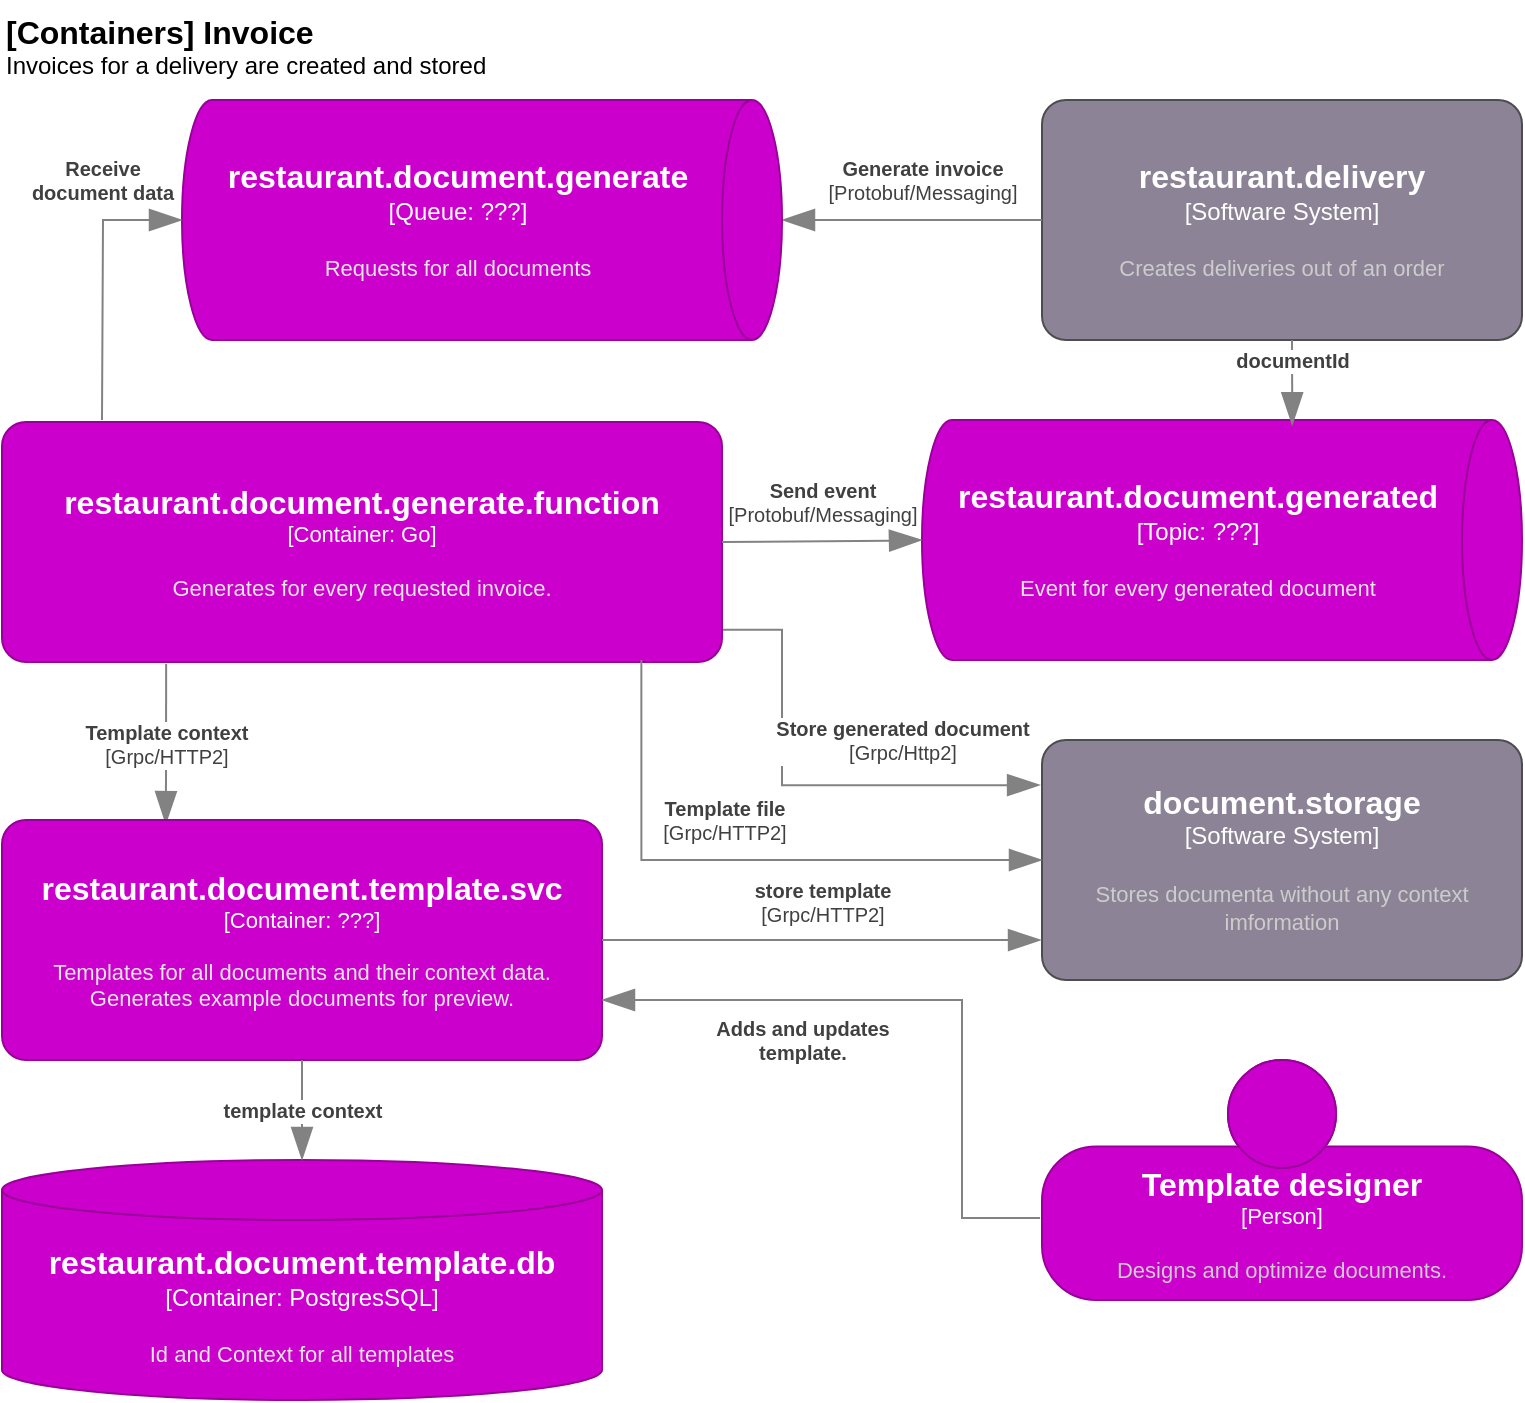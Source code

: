 <mxfile version="20.8.10" type="device"><diagram name="Seite-1" id="RLohJHp21ATyO2OX5k-E"><mxGraphModel dx="869" dy="656" grid="1" gridSize="10" guides="1" tooltips="1" connect="1" arrows="1" fold="1" page="1" pageScale="1" pageWidth="827" pageHeight="1169" math="0" shadow="0"><root><mxCell id="0"/><mxCell id="1" parent="0"/><object placeholders="1" c4Name="restaurant.delivery" c4Type="Software System" c4Description="Creates deliveries out of an order" label="&lt;font style=&quot;font-size: 16px&quot;&gt;&lt;b&gt;%c4Name%&lt;/b&gt;&lt;/font&gt;&lt;div&gt;[%c4Type%]&lt;/div&gt;&lt;br&gt;&lt;div&gt;&lt;font style=&quot;font-size: 11px&quot;&gt;&lt;font color=&quot;#cccccc&quot;&gt;%c4Description%&lt;/font&gt;&lt;/div&gt;" id="dt4k6XmV0Pw65qUnPDlu-10"><mxCell style="rounded=1;whiteSpace=wrap;html=1;labelBackgroundColor=none;fillColor=#8C8496;fontColor=#ffffff;align=center;arcSize=10;strokeColor=#4D4D4D;metaEdit=1;resizable=0;points=[[0.25,0,0],[0.5,0,0],[0.75,0,0],[1,0.25,0],[1,0.5,0],[1,0.75,0],[0.75,1,0],[0.5,1,0],[0.25,1,0],[0,0.75,0],[0,0.5,0],[0,0.25,0]];" parent="1" vertex="1"><mxGeometry x="560" y="80" width="240" height="120" as="geometry"/></mxCell></object><object placeholders="1" c4Name="document.storage" c4Type="Software System" c4Description="Stores documenta without any context imformation" label="&lt;font style=&quot;font-size: 16px&quot;&gt;&lt;b&gt;%c4Name%&lt;/b&gt;&lt;/font&gt;&lt;div&gt;[%c4Type%]&lt;/div&gt;&lt;br&gt;&lt;div&gt;&lt;font style=&quot;font-size: 11px&quot;&gt;&lt;font color=&quot;#cccccc&quot;&gt;%c4Description%&lt;/font&gt;&lt;/div&gt;" id="dt4k6XmV0Pw65qUnPDlu-13"><mxCell style="rounded=1;whiteSpace=wrap;html=1;labelBackgroundColor=none;fillColor=#8C8496;fontColor=#ffffff;align=center;arcSize=10;strokeColor=#4D4D4D;metaEdit=1;resizable=0;points=[[0.25,0,0],[0.5,0,0],[0.75,0,0],[1,0.25,0],[1,0.5,0],[1,0.75,0],[0.75,1,0],[0.5,1,0],[0.25,1,0],[0,0.75,0],[0,0.5,0],[0,0.25,0]];" parent="1" vertex="1"><mxGeometry x="560" y="400" width="240" height="120" as="geometry"/></mxCell></object><object placeholders="1" c4Type="Relationship" c4Technology="Protobuf/Messaging" c4Description="Generate invoice" label="&lt;div style=&quot;text-align: left&quot;&gt;&lt;div style=&quot;text-align: center&quot;&gt;&lt;b&gt;%c4Description%&lt;/b&gt;&lt;/div&gt;&lt;div style=&quot;text-align: center&quot;&gt;[%c4Technology%]&lt;/div&gt;&lt;/div&gt;" id="dt4k6XmV0Pw65qUnPDlu-20"><mxCell style="endArrow=blockThin;html=1;fontSize=10;fontColor=#404040;strokeWidth=1;endFill=1;strokeColor=#828282;elbow=vertical;metaEdit=1;endSize=14;startSize=14;jumpStyle=arc;jumpSize=16;rounded=0;edgeStyle=orthogonalEdgeStyle;exitX=0;exitY=0.5;exitDx=0;exitDy=0;exitPerimeter=0;entryX=0.5;entryY=0;entryDx=0;entryDy=0;entryPerimeter=0;" parent="1" source="dt4k6XmV0Pw65qUnPDlu-10" target="VrlqtHgzU6V9lKpk11cx-4" edge="1"><mxGeometry x="-0.077" y="-20" width="240" relative="1" as="geometry"><mxPoint x="330" y="180" as="sourcePoint"/><mxPoint x="430" y="140" as="targetPoint"/><mxPoint as="offset"/></mxGeometry></mxCell></object><object placeholders="1" c4Type="Relationship" c4Technology="Grpc/Http2" c4Description="Store generated document" label="&lt;div style=&quot;text-align: left&quot;&gt;&lt;div style=&quot;text-align: center&quot;&gt;&lt;b&gt;%c4Description%&lt;/b&gt;&lt;/div&gt;&lt;div style=&quot;text-align: center&quot;&gt;[%c4Technology%]&lt;/div&gt;&lt;/div&gt;" id="dt4k6XmV0Pw65qUnPDlu-24"><mxCell style="endArrow=blockThin;html=1;fontSize=10;fontColor=#404040;strokeWidth=1;endFill=1;strokeColor=#828282;elbow=vertical;metaEdit=1;endSize=14;startSize=14;jumpStyle=arc;jumpSize=16;rounded=0;edgeStyle=orthogonalEdgeStyle;entryX=-0.004;entryY=0.188;entryDx=0;entryDy=0;entryPerimeter=0;exitX=0.985;exitY=0.866;exitDx=0;exitDy=0;exitPerimeter=0;" parent="1" source="VrlqtHgzU6V9lKpk11cx-3" target="dt4k6XmV0Pw65qUnPDlu-13" edge="1"><mxGeometry x="0.432" y="23" width="240" relative="1" as="geometry"><mxPoint x="470" y="340" as="sourcePoint"/><mxPoint x="540" y="340" as="targetPoint"/><mxPoint as="offset"/><Array as="points"><mxPoint x="430" y="344"/><mxPoint x="430" y="423"/></Array></mxGeometry></mxCell></object><object placeholders="1" c4Name="[Containers] Invoice" c4Type="ContainerDiagramTitle" c4Description="Invoices for a delivery are created and stored" label="&lt;font style=&quot;font-size: 16px&quot;&gt;&lt;b&gt;&lt;div style=&quot;text-align: left&quot;&gt;%c4Name%&lt;/div&gt;&lt;/b&gt;&lt;/font&gt;&lt;div style=&quot;text-align: left&quot;&gt;%c4Description%&lt;/div&gt;" id="dt4k6XmV0Pw65qUnPDlu-30"><mxCell style="text;html=1;strokeColor=none;fillColor=none;align=left;verticalAlign=top;whiteSpace=wrap;rounded=0;metaEdit=1;allowArrows=0;resizable=1;rotatable=0;connectable=0;recursiveResize=0;expand=0;pointerEvents=0;points=[[0.25,0,0],[0.5,0,0],[0.75,0,0],[1,0.25,0],[1,0.5,0],[1,0.75,0],[0.75,1,0],[0.5,1,0],[0.25,1,0],[0,0.75,0],[0,0.5,0],[0,0.25,0]];" parent="1" vertex="1"><mxGeometry x="40" y="30" width="310" height="40" as="geometry"/></mxCell></object><object placeholders="1" c4Name="restaurant.document.generate.function" c4Type="Container" c4Technology="Go" c4Description="Generates for every requested invoice." label="&lt;font style=&quot;font-size: 16px&quot;&gt;&lt;b&gt;%c4Name%&lt;/b&gt;&lt;/font&gt;&lt;div&gt;[%c4Type%: %c4Technology%]&lt;/div&gt;&lt;br&gt;&lt;div&gt;&lt;font style=&quot;font-size: 11px&quot;&gt;&lt;font color=&quot;#E6E6E6&quot;&gt;%c4Description%&lt;/font&gt;&lt;/div&gt;" id="VrlqtHgzU6V9lKpk11cx-3"><mxCell style="rounded=1;whiteSpace=wrap;html=1;fontSize=11;labelBackgroundColor=none;fillColor=#CC00CC;fontColor=#ffffff;align=center;arcSize=10;strokeColor=#990099;metaEdit=1;resizable=1;points=[[0.25,0,0],[0.5,0,0],[0.75,0,0],[1,0.25,0],[1,0.5,0],[1,0.75,0],[0.75,1,0],[0.5,1,0],[0.25,1,0],[0,0.75,0],[0,0.5,0],[0,0.25,0]];imageWidth=24;imageHeight=24;resizeWidth=1;" parent="1" vertex="1"><mxGeometry x="40" y="241" width="360" height="120" as="geometry"/></mxCell></object><object c4Type="restaurant.document.generate" c4Container="Queue" c4Technology="???" c4Description="Requests for all documents" label="&lt;font style=&quot;font-size: 16px&quot;&gt;&lt;b&gt;%c4Type%&lt;/b&gt;&lt;/font&gt;&lt;div&gt;[%c4Container%:&amp;nbsp;%c4Technology%]&lt;/div&gt;&lt;br&gt;&lt;div&gt;&lt;font style=&quot;font-size: 11px&quot;&gt;&lt;font color=&quot;#E6E6E6&quot;&gt;%c4Description%&lt;/font&gt;&lt;/div&gt;" placeholders="1" id="VrlqtHgzU6V9lKpk11cx-4"><mxCell style="shape=cylinder3;size=15;direction=south;whiteSpace=wrap;html=1;boundedLbl=1;rounded=0;labelBackgroundColor=none;fillColor=#CC00CC;fontSize=12;fontColor=#ffffff;align=center;strokeColor=#990099;metaEdit=1;points=[[0.5,0,0],[1,0.25,0],[1,0.5,0],[1,0.75,0],[0.5,1,0],[0,0.75,0],[0,0.5,0],[0,0.25,0]];resizable=1;resizeWidth=1;" parent="1" vertex="1"><mxGeometry x="130" y="80" width="300" height="120" as="geometry"/></mxCell></object><object placeholders="1" c4Type="Relationship" c4Description="Receive&#10;document data" label="&lt;div style=&quot;text-align: left&quot;&gt;&lt;div style=&quot;text-align: center&quot;&gt;&lt;b&gt;%c4Description%&lt;/b&gt;&lt;/div&gt;" id="VrlqtHgzU6V9lKpk11cx-8"><mxCell style="endArrow=none;html=1;fontSize=10;fontColor=#404040;strokeWidth=1;endFill=0;strokeColor=#828282;elbow=vertical;metaEdit=1;endSize=14;startSize=14;jumpStyle=arc;jumpSize=16;rounded=0;edgeStyle=orthogonalEdgeStyle;exitX=0.5;exitY=1;exitDx=0;exitDy=0;exitPerimeter=0;startArrow=blockThin;startFill=1;" parent="1" source="VrlqtHgzU6V9lKpk11cx-4" edge="1"><mxGeometry x="-0.429" y="-20" width="240" relative="1" as="geometry"><mxPoint x="350" y="400" as="sourcePoint"/><mxPoint x="90" y="240" as="targetPoint"/><mxPoint x="20" y="-20" as="offset"/></mxGeometry></mxCell></object><object c4Type="restaurant.document.generated" c4Container="Topic" c4Technology="???" c4Description="Event for every generated document" label="&lt;font style=&quot;font-size: 16px&quot;&gt;&lt;b&gt;%c4Type%&lt;/b&gt;&lt;/font&gt;&lt;div&gt;[%c4Container%:&amp;nbsp;%c4Technology%]&lt;/div&gt;&lt;br&gt;&lt;div&gt;&lt;font style=&quot;font-size: 11px&quot;&gt;&lt;font color=&quot;#E6E6E6&quot;&gt;%c4Description%&lt;/font&gt;&lt;/div&gt;" placeholders="1" id="VrlqtHgzU6V9lKpk11cx-11"><mxCell style="shape=cylinder3;size=15;direction=south;whiteSpace=wrap;html=1;boundedLbl=1;rounded=0;labelBackgroundColor=none;fillColor=#CC00CC;fontSize=12;fontColor=#ffffff;align=center;strokeColor=#990099;metaEdit=1;points=[[0.5,0,0],[1,0.25,0],[1,0.5,0],[1,0.75,0],[0.5,1,0],[0,0.75,0],[0,0.5,0],[0,0.25,0]];resizable=1;resizeWidth=1;" parent="1" vertex="1"><mxGeometry x="500" y="240" width="300" height="120" as="geometry"/></mxCell></object><object placeholders="1" c4Type="Relationship" c4Technology="Protobuf/Messaging" c4Description="Send event" label="&lt;div style=&quot;text-align: left&quot;&gt;&lt;div style=&quot;text-align: center&quot;&gt;&lt;b&gt;%c4Description%&lt;/b&gt;&lt;/div&gt;&lt;div style=&quot;text-align: center&quot;&gt;[%c4Technology%]&lt;/div&gt;&lt;/div&gt;" id="VrlqtHgzU6V9lKpk11cx-12"><mxCell style="endArrow=blockThin;html=1;fontSize=10;fontColor=#404040;strokeWidth=1;endFill=1;strokeColor=#828282;elbow=vertical;metaEdit=1;endSize=14;startSize=14;jumpStyle=arc;jumpSize=16;rounded=0;edgeStyle=orthogonalEdgeStyle;exitX=1;exitY=0.5;exitDx=0;exitDy=0;exitPerimeter=0;" parent="1" source="VrlqtHgzU6V9lKpk11cx-3" edge="1"><mxGeometry y="20" width="240" relative="1" as="geometry"><mxPoint x="350" y="400" as="sourcePoint"/><mxPoint x="500" y="300" as="targetPoint"/><mxPoint as="offset"/></mxGeometry></mxCell></object><object placeholders="1" c4Type="Relationship" c4Description="documentId" label="&lt;div style=&quot;text-align: left&quot;&gt;&lt;div style=&quot;text-align: center&quot;&gt;&lt;b&gt;%c4Description%&lt;/b&gt;&lt;/div&gt;" id="VrlqtHgzU6V9lKpk11cx-14"><mxCell style="endArrow=none;html=1;fontSize=10;fontColor=#404040;strokeWidth=1;endFill=0;strokeColor=#828282;elbow=vertical;metaEdit=1;endSize=14;startSize=14;jumpStyle=arc;jumpSize=16;rounded=0;edgeStyle=orthogonalEdgeStyle;exitX=0.022;exitY=0.383;exitDx=0;exitDy=0;exitPerimeter=0;startArrow=blockThin;startFill=1;" parent="1" source="VrlqtHgzU6V9lKpk11cx-11" edge="1"><mxGeometry x="0.594" width="240" relative="1" as="geometry"><mxPoint x="350" y="400" as="sourcePoint"/><mxPoint x="685" y="200" as="targetPoint"/><mxPoint y="1" as="offset"/></mxGeometry></mxCell></object><object placeholders="1" c4Type="Relationship" c4Technology="Grpc/HTTP2" c4Description="Template context" label="&lt;div style=&quot;text-align: left&quot;&gt;&lt;div style=&quot;text-align: center&quot;&gt;&lt;b&gt;%c4Description%&lt;/b&gt;&lt;/div&gt;&lt;div style=&quot;text-align: center&quot;&gt;[%c4Technology%]&lt;/div&gt;&lt;/div&gt;" id="VrlqtHgzU6V9lKpk11cx-15"><mxCell style="endArrow=blockThin;html=1;fontSize=10;fontColor=#404040;strokeWidth=1;endFill=1;strokeColor=#828282;elbow=vertical;metaEdit=1;endSize=14;startSize=14;jumpStyle=arc;jumpSize=16;rounded=0;edgeStyle=orthogonalEdgeStyle;entryX=0.273;entryY=0.017;entryDx=0;entryDy=0;entryPerimeter=0;exitX=0.228;exitY=1.008;exitDx=0;exitDy=0;exitPerimeter=0;" parent="1" source="VrlqtHgzU6V9lKpk11cx-3" target="VrlqtHgzU6V9lKpk11cx-17" edge="1"><mxGeometry width="240" relative="1" as="geometry"><mxPoint x="200" y="490" as="sourcePoint"/><mxPoint x="590" y="400" as="targetPoint"/></mxGeometry></mxCell></object><object placeholders="1" c4Name="Template designer" c4Type="Person" c4Description="Designs and optimize documents." label="&lt;font style=&quot;font-size: 16px&quot;&gt;&lt;b&gt;%c4Name%&lt;/b&gt;&lt;/font&gt;&lt;div&gt;[%c4Type%]&lt;/div&gt;&lt;br&gt;&lt;div&gt;&lt;font style=&quot;font-size: 11px&quot;&gt;&lt;font color=&quot;#cccccc&quot;&gt;%c4Description%&lt;/font&gt;&lt;/div&gt;" id="VrlqtHgzU6V9lKpk11cx-16"><mxCell style="html=1;fontSize=11;dashed=0;whiteSpace=wrap;fillColor=#CC00CC;strokeColor=#990099;fontColor=#ffffff;shape=mxgraph.c4.person2;align=center;metaEdit=1;points=[[0.5,0,0],[1,0.5,0],[1,0.75,0],[0.75,1,0],[0.5,1,0],[0.25,1,0],[0,0.75,0],[0,0.5,0]];resizable=1;resizeWidth=1;resizeHeight=1;" parent="1" vertex="1"><mxGeometry x="560" y="560" width="240" height="120" as="geometry"/></mxCell></object><object placeholders="1" c4Name="restaurant.document.template.svc" c4Type="Container" c4Technology="???" c4Description="Templates for all documents and their context data. Generates example documents for preview." label="&lt;font style=&quot;font-size: 16px&quot;&gt;&lt;b&gt;%c4Name%&lt;/b&gt;&lt;/font&gt;&lt;div&gt;[%c4Type%: %c4Technology%]&lt;/div&gt;&lt;br&gt;&lt;div&gt;&lt;font style=&quot;font-size: 11px&quot;&gt;&lt;font color=&quot;#E6E6E6&quot;&gt;%c4Description%&lt;/font&gt;&lt;/div&gt;" id="VrlqtHgzU6V9lKpk11cx-17"><mxCell style="rounded=1;whiteSpace=wrap;html=1;fontSize=11;labelBackgroundColor=none;fillColor=#CC00CC;fontColor=#ffffff;align=center;arcSize=10;strokeColor=#990099;metaEdit=1;resizable=1;points=[[0.25,0,0],[0.5,0,0],[0.75,0,0],[1,0.25,0],[1,0.5,0],[1,0.75,0],[0.75,1,0],[0.5,1,0],[0.25,1,0],[0,0.75,0],[0,0.5,0],[0,0.25,0]];resizeWidth=1;" parent="1" vertex="1"><mxGeometry x="40" y="440" width="300" height="120" as="geometry"/></mxCell></object><object placeholders="1" c4Type="Relationship" c4Description="Adds and updates&#10;template." label="&lt;div style=&quot;text-align: left&quot;&gt;&lt;div style=&quot;text-align: center&quot;&gt;&lt;b&gt;%c4Description%&lt;/b&gt;&lt;/div&gt;" id="VrlqtHgzU6V9lKpk11cx-19"><mxCell style="endArrow=blockThin;html=1;fontSize=10;fontColor=#404040;strokeWidth=1;endFill=1;strokeColor=#828282;elbow=vertical;metaEdit=1;endSize=14;startSize=14;jumpStyle=arc;jumpSize=16;rounded=0;edgeStyle=orthogonalEdgeStyle;exitX=-0.004;exitY=0.658;exitDx=0;exitDy=0;exitPerimeter=0;entryX=1;entryY=0.75;entryDx=0;entryDy=0;entryPerimeter=0;" parent="1" source="VrlqtHgzU6V9lKpk11cx-16" target="VrlqtHgzU6V9lKpk11cx-17" edge="1"><mxGeometry x="0.39" y="20" width="240" relative="1" as="geometry"><mxPoint x="360" y="400" as="sourcePoint"/><mxPoint x="600" y="400" as="targetPoint"/><Array as="points"><mxPoint x="520" y="639"/><mxPoint x="520" y="530"/></Array><mxPoint as="offset"/></mxGeometry></mxCell></object><object placeholders="1" c4Type="restaurant.document.template.db" c4Container="Container" c4Technology="PostgresSQL" c4Description="Id and Context for all templates" label="&lt;font style=&quot;font-size: 16px&quot;&gt;&lt;b&gt;%c4Type%&lt;/b&gt;&lt;/font&gt;&lt;div&gt;[%c4Container%:&amp;nbsp;%c4Technology%]&lt;/div&gt;&lt;br&gt;&lt;div&gt;&lt;font style=&quot;font-size: 11px&quot;&gt;&lt;font color=&quot;#E6E6E6&quot;&gt;%c4Description%&lt;/font&gt;&lt;/div&gt;" id="VrlqtHgzU6V9lKpk11cx-20"><mxCell style="shape=cylinder3;size=15;whiteSpace=wrap;html=1;boundedLbl=1;rounded=0;labelBackgroundColor=none;fillColor=#CC00CC;fontSize=12;fontColor=#ffffff;align=center;strokeColor=#990099;metaEdit=1;points=[[0.5,0,0],[1,0.25,0],[1,0.5,0],[1,0.75,0],[0.5,1,0],[0,0.75,0],[0,0.5,0],[0,0.25,0]];resizable=1;resizeWidth=1;" parent="1" vertex="1"><mxGeometry x="40" y="610" width="300" height="120" as="geometry"/></mxCell></object><object placeholders="1" c4Type="Relationship" c4Description="template context" label="&lt;div style=&quot;text-align: left&quot;&gt;&lt;div style=&quot;text-align: center&quot;&gt;&lt;b&gt;%c4Description%&lt;/b&gt;&lt;/div&gt;" id="VrlqtHgzU6V9lKpk11cx-21"><mxCell style="endArrow=blockThin;html=1;fontSize=10;fontColor=#404040;strokeWidth=1;endFill=1;strokeColor=#828282;elbow=vertical;metaEdit=1;endSize=14;startSize=14;jumpStyle=arc;jumpSize=16;rounded=0;edgeStyle=orthogonalEdgeStyle;exitX=0.5;exitY=1;exitDx=0;exitDy=0;exitPerimeter=0;entryX=0.5;entryY=0;entryDx=0;entryDy=0;entryPerimeter=0;startArrow=none;startFill=0;" parent="1" source="VrlqtHgzU6V9lKpk11cx-17" target="VrlqtHgzU6V9lKpk11cx-20" edge="1"><mxGeometry width="240" relative="1" as="geometry"><mxPoint x="300" y="677" as="sourcePoint"/><mxPoint x="540" y="677" as="targetPoint"/></mxGeometry></mxCell></object><object placeholders="1" c4Type="Relationship" c4Technology="Grpc/HTTP2" c4Description="store template " label="&lt;div style=&quot;text-align: left&quot;&gt;&lt;div style=&quot;text-align: center&quot;&gt;&lt;b&gt;%c4Description%&lt;/b&gt;&lt;/div&gt;&lt;div style=&quot;text-align: center&quot;&gt;[%c4Technology%]&lt;/div&gt;&lt;/div&gt;" id="Hfw6A1B-uxIc_XPZjqff-4"><mxCell style="endArrow=blockThin;html=1;fontSize=10;fontColor=#404040;strokeWidth=1;endFill=1;strokeColor=#828282;elbow=vertical;metaEdit=1;endSize=14;startSize=14;jumpStyle=arc;jumpSize=16;rounded=0;edgeStyle=orthogonalEdgeStyle;entryX=-0.002;entryY=0.833;entryDx=0;entryDy=0;entryPerimeter=0;" parent="1" target="dt4k6XmV0Pw65qUnPDlu-13" edge="1"><mxGeometry x="0.016" y="19" width="240" relative="1" as="geometry"><mxPoint x="340" y="500" as="sourcePoint"/><mxPoint x="560" y="500" as="targetPoint"/><mxPoint x="-1" as="offset"/></mxGeometry></mxCell></object><object placeholders="1" c4Type="Relationship" c4Technology="Grpc/HTTP2" c4Description="Template file" label="&lt;div style=&quot;text-align: left&quot;&gt;&lt;div style=&quot;text-align: center&quot;&gt;&lt;b&gt;%c4Description%&lt;/b&gt;&lt;/div&gt;&lt;div style=&quot;text-align: center&quot;&gt;[%c4Technology%]&lt;/div&gt;&lt;/div&gt;" id="Hfw6A1B-uxIc_XPZjqff-5"><mxCell style="endArrow=blockThin;html=1;fontSize=10;fontColor=#404040;strokeWidth=1;endFill=1;strokeColor=#828282;elbow=vertical;metaEdit=1;endSize=14;startSize=14;jumpStyle=arc;jumpSize=16;rounded=0;edgeStyle=orthogonalEdgeStyle;entryX=0;entryY=0.5;entryDx=0;entryDy=0;entryPerimeter=0;exitX=0.888;exitY=0.992;exitDx=0;exitDy=0;exitPerimeter=0;" parent="1" source="VrlqtHgzU6V9lKpk11cx-3" target="dt4k6XmV0Pw65qUnPDlu-13" edge="1"><mxGeometry x="-0.061" y="20" width="240" relative="1" as="geometry"><mxPoint x="240" y="450" as="sourcePoint"/><mxPoint x="570" y="460" as="targetPoint"/><mxPoint as="offset"/></mxGeometry></mxCell></object></root></mxGraphModel></diagram></mxfile>